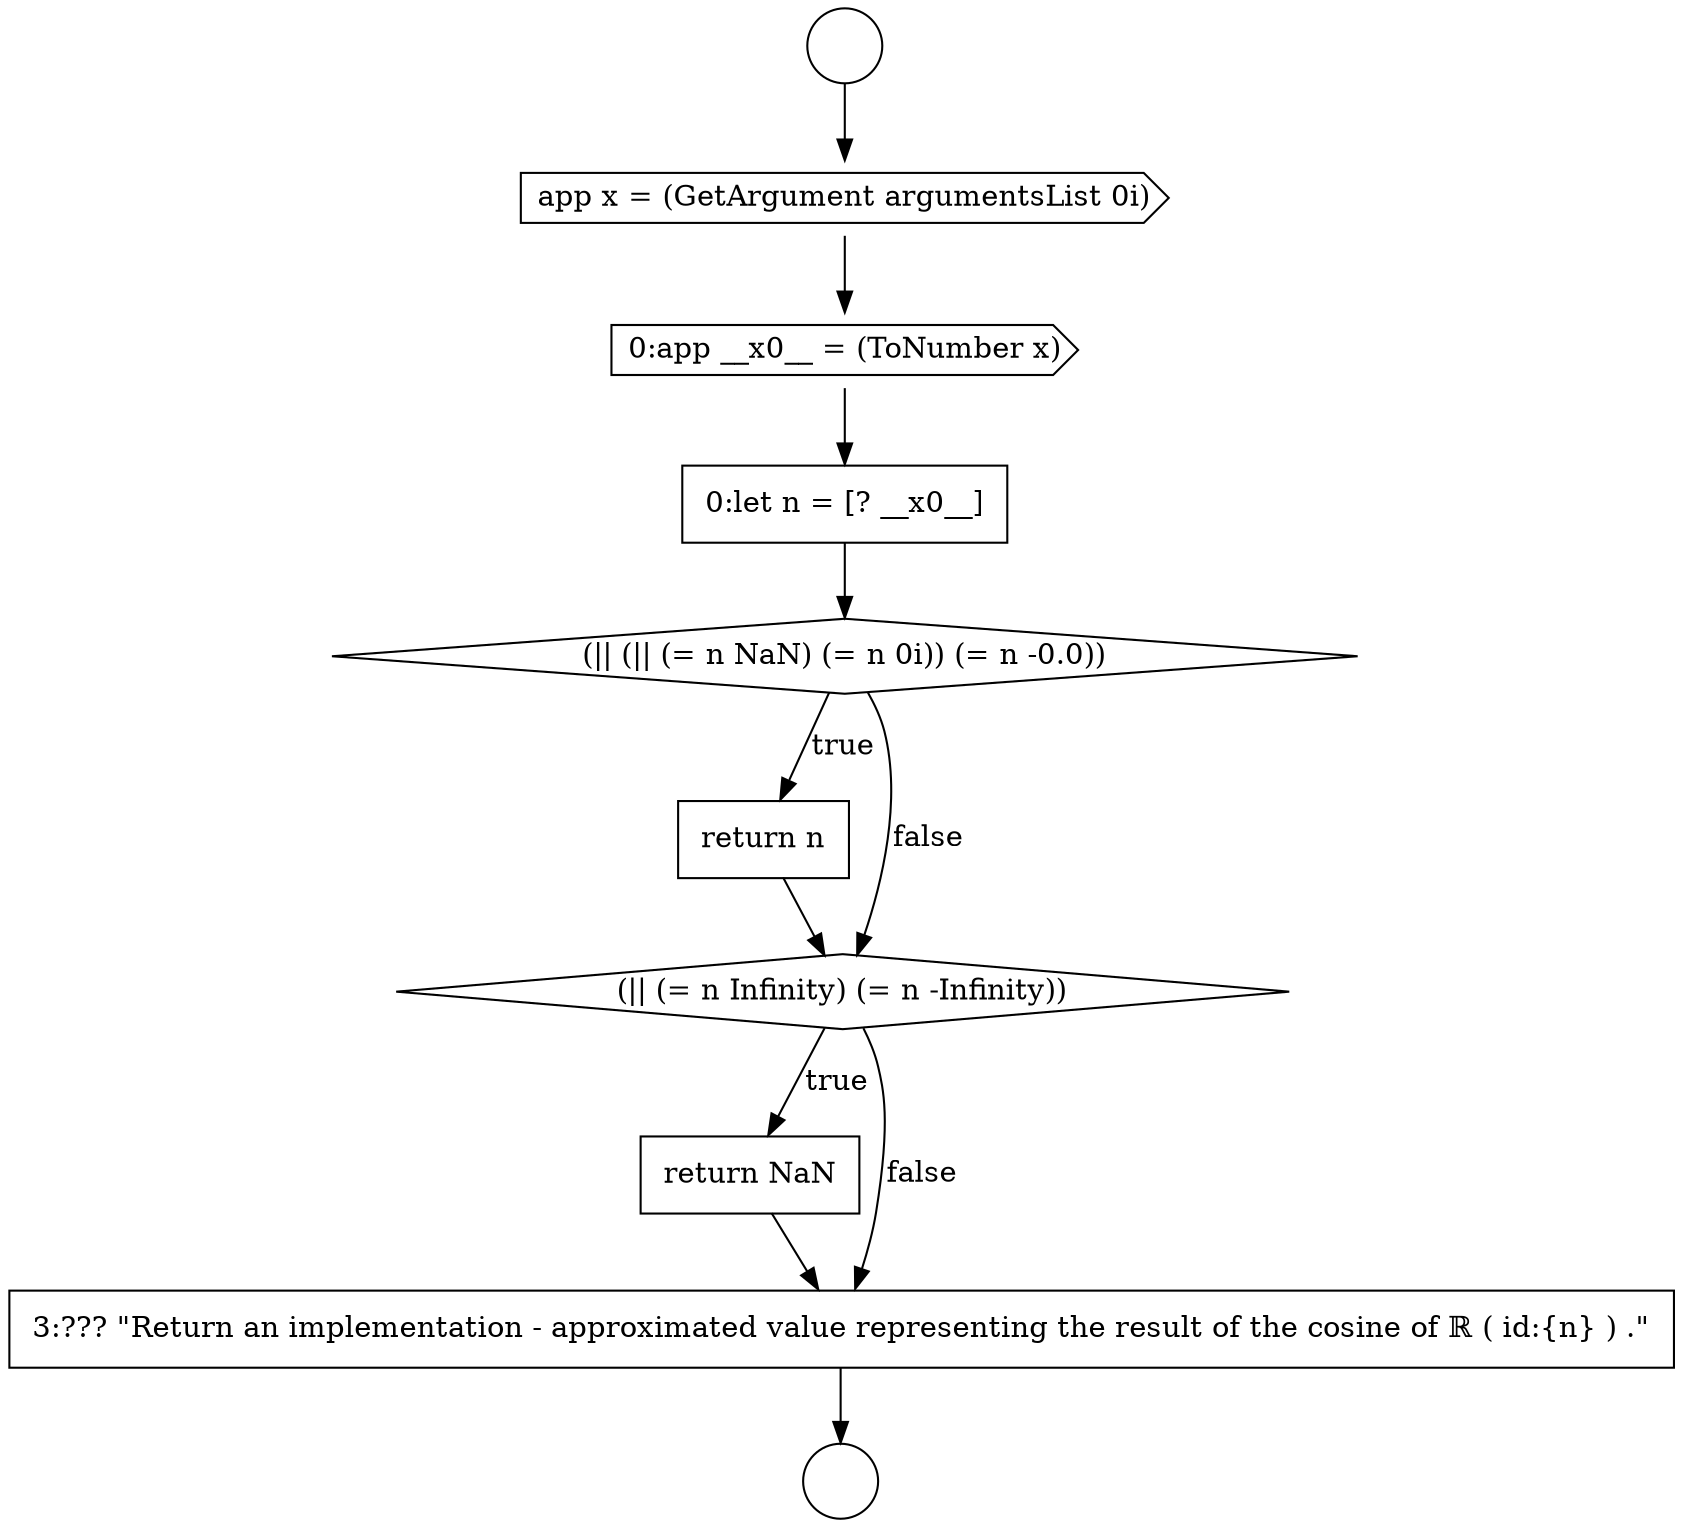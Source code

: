 digraph {
  node12878 [shape=circle label=" " color="black" fillcolor="white" style=filled]
  node12881 [shape=none, margin=0, label=<<font color="black">
    <table border="0" cellborder="1" cellspacing="0" cellpadding="10">
      <tr><td align="left">0:let n = [? __x0__]</td></tr>
    </table>
  </font>> color="black" fillcolor="white" style=filled]
  node12885 [shape=none, margin=0, label=<<font color="black">
    <table border="0" cellborder="1" cellspacing="0" cellpadding="10">
      <tr><td align="left">return NaN</td></tr>
    </table>
  </font>> color="black" fillcolor="white" style=filled]
  node12877 [shape=circle label=" " color="black" fillcolor="white" style=filled]
  node12882 [shape=diamond, label=<<font color="black">(|| (|| (= n NaN) (= n 0i)) (= n -0.0))</font>> color="black" fillcolor="white" style=filled]
  node12886 [shape=none, margin=0, label=<<font color="black">
    <table border="0" cellborder="1" cellspacing="0" cellpadding="10">
      <tr><td align="left">3:??? &quot;Return an implementation - approximated value representing the result of the cosine of ℝ ( id:{n} ) .&quot;</td></tr>
    </table>
  </font>> color="black" fillcolor="white" style=filled]
  node12883 [shape=none, margin=0, label=<<font color="black">
    <table border="0" cellborder="1" cellspacing="0" cellpadding="10">
      <tr><td align="left">return n</td></tr>
    </table>
  </font>> color="black" fillcolor="white" style=filled]
  node12880 [shape=cds, label=<<font color="black">0:app __x0__ = (ToNumber x)</font>> color="black" fillcolor="white" style=filled]
  node12879 [shape=cds, label=<<font color="black">app x = (GetArgument argumentsList 0i)</font>> color="black" fillcolor="white" style=filled]
  node12884 [shape=diamond, label=<<font color="black">(|| (= n Infinity) (= n -Infinity))</font>> color="black" fillcolor="white" style=filled]
  node12886 -> node12878 [ color="black"]
  node12879 -> node12880 [ color="black"]
  node12880 -> node12881 [ color="black"]
  node12884 -> node12885 [label=<<font color="black">true</font>> color="black"]
  node12884 -> node12886 [label=<<font color="black">false</font>> color="black"]
  node12885 -> node12886 [ color="black"]
  node12877 -> node12879 [ color="black"]
  node12883 -> node12884 [ color="black"]
  node12882 -> node12883 [label=<<font color="black">true</font>> color="black"]
  node12882 -> node12884 [label=<<font color="black">false</font>> color="black"]
  node12881 -> node12882 [ color="black"]
}

